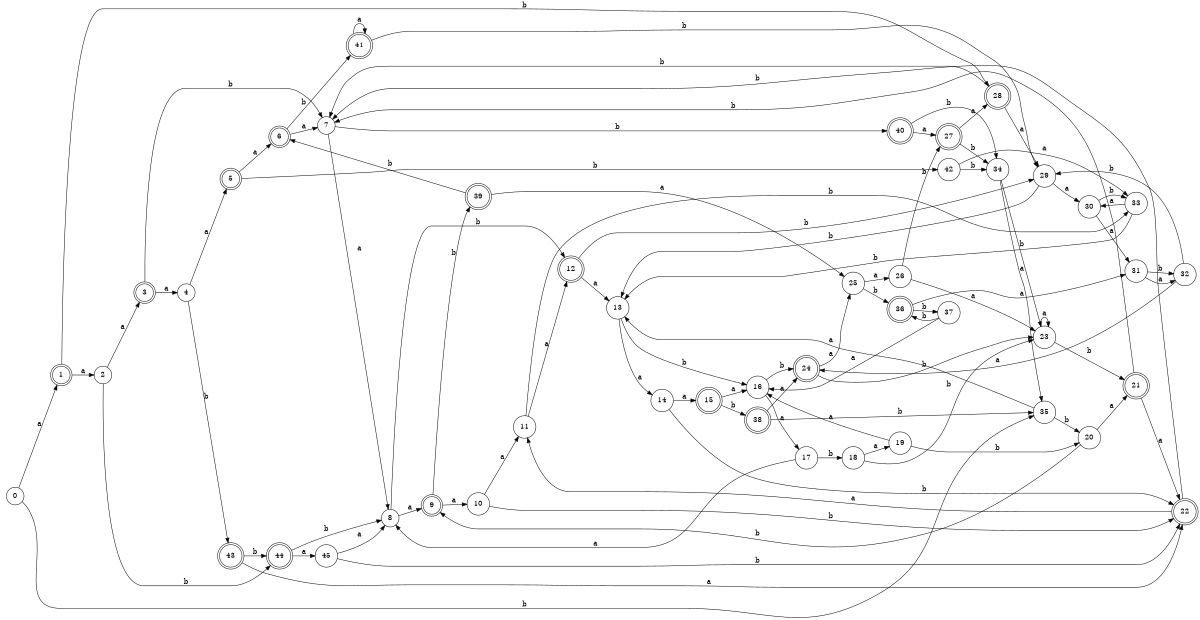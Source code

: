 digraph n37_8 {
__start0 [label="" shape="none"];

rankdir=LR;
size="8,5";

s0 [style="filled", color="black", fillcolor="white" shape="circle", label="0"];
s1 [style="rounded,filled", color="black", fillcolor="white" shape="doublecircle", label="1"];
s2 [style="filled", color="black", fillcolor="white" shape="circle", label="2"];
s3 [style="rounded,filled", color="black", fillcolor="white" shape="doublecircle", label="3"];
s4 [style="filled", color="black", fillcolor="white" shape="circle", label="4"];
s5 [style="rounded,filled", color="black", fillcolor="white" shape="doublecircle", label="5"];
s6 [style="rounded,filled", color="black", fillcolor="white" shape="doublecircle", label="6"];
s7 [style="filled", color="black", fillcolor="white" shape="circle", label="7"];
s8 [style="filled", color="black", fillcolor="white" shape="circle", label="8"];
s9 [style="rounded,filled", color="black", fillcolor="white" shape="doublecircle", label="9"];
s10 [style="filled", color="black", fillcolor="white" shape="circle", label="10"];
s11 [style="filled", color="black", fillcolor="white" shape="circle", label="11"];
s12 [style="rounded,filled", color="black", fillcolor="white" shape="doublecircle", label="12"];
s13 [style="filled", color="black", fillcolor="white" shape="circle", label="13"];
s14 [style="filled", color="black", fillcolor="white" shape="circle", label="14"];
s15 [style="rounded,filled", color="black", fillcolor="white" shape="doublecircle", label="15"];
s16 [style="filled", color="black", fillcolor="white" shape="circle", label="16"];
s17 [style="filled", color="black", fillcolor="white" shape="circle", label="17"];
s18 [style="filled", color="black", fillcolor="white" shape="circle", label="18"];
s19 [style="filled", color="black", fillcolor="white" shape="circle", label="19"];
s20 [style="filled", color="black", fillcolor="white" shape="circle", label="20"];
s21 [style="rounded,filled", color="black", fillcolor="white" shape="doublecircle", label="21"];
s22 [style="rounded,filled", color="black", fillcolor="white" shape="doublecircle", label="22"];
s23 [style="filled", color="black", fillcolor="white" shape="circle", label="23"];
s24 [style="rounded,filled", color="black", fillcolor="white" shape="doublecircle", label="24"];
s25 [style="filled", color="black", fillcolor="white" shape="circle", label="25"];
s26 [style="filled", color="black", fillcolor="white" shape="circle", label="26"];
s27 [style="rounded,filled", color="black", fillcolor="white" shape="doublecircle", label="27"];
s28 [style="rounded,filled", color="black", fillcolor="white" shape="doublecircle", label="28"];
s29 [style="filled", color="black", fillcolor="white" shape="circle", label="29"];
s30 [style="filled", color="black", fillcolor="white" shape="circle", label="30"];
s31 [style="filled", color="black", fillcolor="white" shape="circle", label="31"];
s32 [style="filled", color="black", fillcolor="white" shape="circle", label="32"];
s33 [style="filled", color="black", fillcolor="white" shape="circle", label="33"];
s34 [style="filled", color="black", fillcolor="white" shape="circle", label="34"];
s35 [style="filled", color="black", fillcolor="white" shape="circle", label="35"];
s36 [style="rounded,filled", color="black", fillcolor="white" shape="doublecircle", label="36"];
s37 [style="filled", color="black", fillcolor="white" shape="circle", label="37"];
s38 [style="rounded,filled", color="black", fillcolor="white" shape="doublecircle", label="38"];
s39 [style="rounded,filled", color="black", fillcolor="white" shape="doublecircle", label="39"];
s40 [style="rounded,filled", color="black", fillcolor="white" shape="doublecircle", label="40"];
s41 [style="rounded,filled", color="black", fillcolor="white" shape="doublecircle", label="41"];
s42 [style="filled", color="black", fillcolor="white" shape="circle", label="42"];
s43 [style="rounded,filled", color="black", fillcolor="white" shape="doublecircle", label="43"];
s44 [style="rounded,filled", color="black", fillcolor="white" shape="doublecircle", label="44"];
s45 [style="filled", color="black", fillcolor="white" shape="circle", label="45"];
s0 -> s1 [label="a"];
s0 -> s35 [label="b"];
s1 -> s2 [label="a"];
s1 -> s28 [label="b"];
s2 -> s3 [label="a"];
s2 -> s44 [label="b"];
s3 -> s4 [label="a"];
s3 -> s7 [label="b"];
s4 -> s5 [label="a"];
s4 -> s43 [label="b"];
s5 -> s6 [label="a"];
s5 -> s42 [label="b"];
s6 -> s7 [label="a"];
s6 -> s41 [label="b"];
s7 -> s8 [label="a"];
s7 -> s40 [label="b"];
s8 -> s9 [label="a"];
s8 -> s12 [label="b"];
s9 -> s10 [label="a"];
s9 -> s39 [label="b"];
s10 -> s11 [label="a"];
s10 -> s22 [label="b"];
s11 -> s12 [label="a"];
s11 -> s33 [label="b"];
s12 -> s13 [label="a"];
s12 -> s29 [label="b"];
s13 -> s14 [label="a"];
s13 -> s16 [label="b"];
s14 -> s15 [label="a"];
s14 -> s22 [label="b"];
s15 -> s16 [label="a"];
s15 -> s38 [label="b"];
s16 -> s17 [label="a"];
s16 -> s24 [label="b"];
s17 -> s8 [label="a"];
s17 -> s18 [label="b"];
s18 -> s19 [label="a"];
s18 -> s23 [label="b"];
s19 -> s16 [label="a"];
s19 -> s20 [label="b"];
s20 -> s21 [label="a"];
s20 -> s9 [label="b"];
s21 -> s22 [label="a"];
s21 -> s7 [label="b"];
s22 -> s11 [label="a"];
s22 -> s7 [label="b"];
s23 -> s23 [label="a"];
s23 -> s21 [label="b"];
s24 -> s25 [label="a"];
s24 -> s23 [label="b"];
s25 -> s26 [label="a"];
s25 -> s36 [label="b"];
s26 -> s23 [label="a"];
s26 -> s27 [label="b"];
s27 -> s28 [label="a"];
s27 -> s34 [label="b"];
s28 -> s29 [label="a"];
s28 -> s7 [label="b"];
s29 -> s30 [label="a"];
s29 -> s13 [label="b"];
s30 -> s31 [label="a"];
s30 -> s33 [label="b"];
s31 -> s32 [label="a"];
s31 -> s32 [label="b"];
s32 -> s24 [label="a"];
s32 -> s29 [label="b"];
s33 -> s30 [label="a"];
s33 -> s13 [label="b"];
s34 -> s35 [label="a"];
s34 -> s23 [label="b"];
s35 -> s13 [label="a"];
s35 -> s20 [label="b"];
s36 -> s31 [label="a"];
s36 -> s37 [label="b"];
s37 -> s16 [label="a"];
s37 -> s36 [label="b"];
s38 -> s24 [label="a"];
s38 -> s35 [label="b"];
s39 -> s25 [label="a"];
s39 -> s6 [label="b"];
s40 -> s27 [label="a"];
s40 -> s34 [label="b"];
s41 -> s41 [label="a"];
s41 -> s29 [label="b"];
s42 -> s33 [label="a"];
s42 -> s34 [label="b"];
s43 -> s22 [label="a"];
s43 -> s44 [label="b"];
s44 -> s45 [label="a"];
s44 -> s8 [label="b"];
s45 -> s8 [label="a"];
s45 -> s22 [label="b"];

}